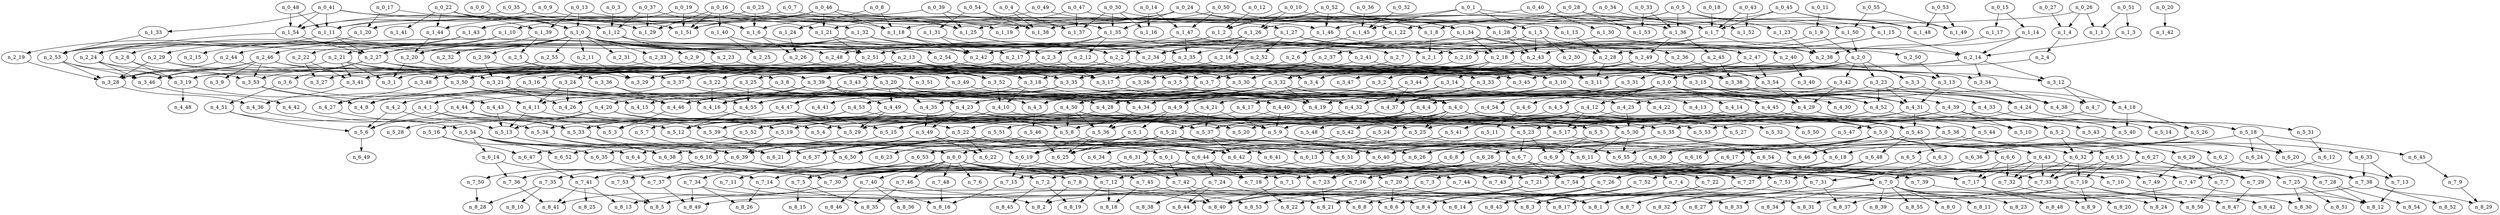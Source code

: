 /* Created by layeredDag.awk: name = g_0500_09_20, edge_probability = 0.037500, seed = 1 */

digraph g_0500_09_20 {
  n_0_0 -> n_1_0;
  n_0_13 -> n_1_0;
  n_0_17 -> n_1_0;
  n_0_26 -> n_1_1;
  n_0_51 -> n_1_1;
  n_0_10 -> n_1_2;
  n_0_12 -> n_1_2;
  n_0_52 -> n_1_2;
  n_0_51 -> n_1_3;
  n_0_26 -> n_1_4;
  n_0_27 -> n_1_4;
  n_0_1 -> n_1_5;
  n_0_25 -> n_1_6;
  n_0_37 -> n_1_6;
  n_0_49 -> n_1_6;
  n_0_1 -> n_1_7;
  n_0_18 -> n_1_7;
  n_0_43 -> n_1_7;
  n_0_45 -> n_1_7;
  n_0_52 -> n_1_7;
  n_0_24 -> n_1_8;
  n_0_34 -> n_1_8;
  n_0_47 -> n_1_8;
  n_0_11 -> n_1_9;
  n_0_19 -> n_1_10;
  n_0_7 -> n_1_11;
  n_0_9 -> n_1_11;
  n_0_41 -> n_1_11;
  n_0_48 -> n_1_11;
  n_0_3 -> n_1_12;
  n_0_37 -> n_1_12;
  n_0_41 -> n_1_12;
  n_0_22 -> n_1_13;
  n_0_15 -> n_1_14;
  n_0_52 -> n_1_15;
  n_0_14 -> n_1_16;
  n_0_30 -> n_1_16;
  n_0_15 -> n_1_17;
  n_0_8 -> n_1_18;
  n_0_13 -> n_1_18;
  n_0_28 -> n_1_18;
  n_0_46 -> n_1_18;
  n_0_16 -> n_1_19;
  n_0_52 -> n_1_19;
  n_0_17 -> n_1_20;
  n_0_26 -> n_1_20;
  n_0_35 -> n_1_21;
  n_0_46 -> n_1_21;
  n_0_50 -> n_1_21;
  n_0_5 -> n_1_22;
  n_0_49 -> n_1_22;
  n_0_5 -> n_1_23;
  n_0_8 -> n_1_24;
  n_0_19 -> n_1_25;
  n_0_39 -> n_1_25;
  n_0_46 -> n_1_25;
  n_0_47 -> n_1_25;
  n_0_10 -> n_1_26;
  n_0_40 -> n_1_26;
  n_0_7 -> n_1_27;
  n_0_5 -> n_1_28;
  n_0_50 -> n_1_28;
  n_0_16 -> n_1_29;
  n_0_22 -> n_1_29;
  n_0_37 -> n_1_29;
  n_0_40 -> n_1_30;
  n_0_54 -> n_1_31;
  n_0_9 -> n_1_32;
  n_0_41 -> n_1_33;
  n_0_10 -> n_1_34;
  n_0_24 -> n_1_34;
  n_0_30 -> n_1_34;
  n_0_24 -> n_1_35;
  n_0_30 -> n_1_35;
  n_0_39 -> n_1_35;
  n_0_5 -> n_1_36;
  n_0_25 -> n_1_36;
  n_0_33 -> n_1_36;
  n_0_4 -> n_1_37;
  n_0_30 -> n_1_37;
  n_0_47 -> n_1_37;
  n_0_54 -> n_1_37;
  n_0_1 -> n_1_38;
  n_0_4 -> n_1_38;
  n_0_16 -> n_1_38;
  n_0_54 -> n_1_38;
  n_0_13 -> n_1_39;
  n_0_22 -> n_1_39;
  n_0_16 -> n_1_40;
  n_0_22 -> n_1_41;
  n_0_20 -> n_1_42;
  n_0_24 -> n_1_43;
  n_0_39 -> n_1_43;
  n_0_22 -> n_1_44;
  n_0_46 -> n_1_44;
  n_0_1 -> n_1_45;
  n_0_32 -> n_1_45;
  n_0_36 -> n_1_45;
  n_0_41 -> n_1_46;
  n_0_45 -> n_1_46;
  n_0_52 -> n_1_46;
  n_0_14 -> n_1_47;
  n_0_50 -> n_1_47;
  n_0_5 -> n_1_48;
  n_0_28 -> n_1_48;
  n_0_45 -> n_1_48;
  n_0_53 -> n_1_48;
  n_0_45 -> n_1_49;
  n_0_53 -> n_1_49;
  n_0_55 -> n_1_49;
  n_0_24 -> n_1_50;
  n_0_55 -> n_1_50;
  n_0_16 -> n_1_51;
  n_0_19 -> n_1_51;
  n_0_24 -> n_1_51;
  n_0_35 -> n_1_51;
  n_0_46 -> n_1_51;
  n_0_34 -> n_1_52;
  n_0_43 -> n_1_52;
  n_0_28 -> n_1_53;
  n_0_33 -> n_1_53;
  n_0_40 -> n_1_53;
  n_0_25 -> n_1_54;
  n_0_35 -> n_1_54;
  n_0_41 -> n_1_54;
  n_0_48 -> n_1_54;
  n_1_9 -> n_2_0;
  n_1_50 -> n_2_0;
  n_1_5 -> n_2_1;
  n_1_8 -> n_2_1;
  n_1_47 -> n_2_1;
  n_1_6 -> n_2_2;
  n_1_18 -> n_2_2;
  n_1_28 -> n_2_2;
  n_1_31 -> n_2_2;
  n_1_34 -> n_2_2;
  n_1_21 -> n_2_3;
  n_1_32 -> n_2_3;
  n_1_45 -> n_2_3;
  n_1_4 -> n_2_4;
  n_1_39 -> n_2_5;
  n_1_22 -> n_2_6;
  n_1_30 -> n_2_6;
  n_1_0 -> n_2_7;
  n_1_0 -> n_2_8;
  n_1_12 -> n_2_9;
  n_1_27 -> n_2_10;
  n_1_36 -> n_2_10;
  n_1_0 -> n_2_11;
  n_1_35 -> n_2_12;
  n_1_0 -> n_2_13;
  n_1_3 -> n_2_14;
  n_1_14 -> n_2_14;
  n_1_15 -> n_2_14;
  n_1_34 -> n_2_14;
  n_1_0 -> n_2_15;
  n_1_26 -> n_2_16;
  n_1_46 -> n_2_16;
  n_1_21 -> n_2_17;
  n_1_35 -> n_2_17;
  n_1_7 -> n_2_18;
  n_1_15 -> n_2_18;
  n_1_32 -> n_2_18;
  n_1_34 -> n_2_18;
  n_1_43 -> n_2_19;
  n_1_32 -> n_2_20;
  n_1_39 -> n_2_20;
  n_1_44 -> n_2_20;
  n_1_0 -> n_2_21;
  n_1_43 -> n_2_22;
  n_1_0 -> n_2_23;
  n_1_2 -> n_2_24;
  n_1_11 -> n_2_24;
  n_1_54 -> n_2_24;
  n_1_40 -> n_2_25;
  n_1_6 -> n_2_26;
  n_1_24 -> n_2_26;
  n_1_7 -> n_2_27;
  n_1_10 -> n_2_27;
  n_1_11 -> n_2_27;
  n_1_54 -> n_2_27;
  n_1_13 -> n_2_28;
  n_1_17 -> n_2_28;
  n_1_34 -> n_2_28;
  n_1_43 -> n_2_29;
  n_1_5 -> n_2_30;
  n_1_0 -> n_2_31;
  n_1_0 -> n_2_32;
  n_1_0 -> n_2_33;
  n_1_25 -> n_2_34;
  n_1_26 -> n_2_34;
  n_1_28 -> n_2_34;
  n_1_32 -> n_2_34;
  n_1_9 -> n_2_35;
  n_1_25 -> n_2_35;
  n_1_47 -> n_2_35;
  n_1_5 -> n_2_36;
  n_1_50 -> n_2_37;
  n_1_7 -> n_2_38;
  n_1_12 -> n_2_38;
  n_1_14 -> n_2_38;
  n_1_23 -> n_2_38;
  n_1_0 -> n_2_39;
  n_1_30 -> n_2_40;
  n_1_0 -> n_2_41;
  n_1_0 -> n_2_42;
  n_1_18 -> n_2_42;
  n_1_31 -> n_2_42;
  n_1_47 -> n_2_42;
  n_1_5 -> n_2_43;
  n_1_15 -> n_2_43;
  n_1_28 -> n_2_43;
  n_1_35 -> n_2_43;
  n_1_26 -> n_2_44;
  n_1_36 -> n_2_45;
  n_1_10 -> n_2_46;
  n_1_2 -> n_2_47;
  n_1_46 -> n_2_47;
  n_1_35 -> n_2_48;
  n_1_40 -> n_2_48;
  n_1_28 -> n_2_49;
  n_1_36 -> n_2_49;
  n_1_27 -> n_2_50;
  n_1_2 -> n_2_51;
  n_1_11 -> n_2_51;
  n_1_21 -> n_2_51;
  n_1_27 -> n_2_52;
  n_1_20 -> n_2_53;
  n_1_27 -> n_2_53;
  n_1_32 -> n_2_53;
  n_1_33 -> n_2_53;
  n_1_0 -> n_2_54;
  n_1_0 -> n_2_55;
  n_2_4 -> n_3_0;
  n_2_14 -> n_3_0;
  n_2_20 -> n_3_1;
  n_2_21 -> n_3_1;
  n_2_28 -> n_3_1;
  n_2_0 -> n_3_2;
  n_2_0 -> n_3_3;
  n_2_17 -> n_3_4;
  n_2_40 -> n_3_4;
  n_2_27 -> n_3_5;
  n_2_28 -> n_3_5;
  n_2_27 -> n_3_6;
  n_2_36 -> n_3_7;
  n_2_37 -> n_3_7;
  n_2_54 -> n_3_7;
  n_2_39 -> n_3_8;
  n_2_46 -> n_3_9;
  n_2_26 -> n_3_10;
  n_2_35 -> n_3_10;
  n_2_41 -> n_3_10;
  n_2_0 -> n_3_11;
  n_2_28 -> n_3_11;
  n_2_43 -> n_3_11;
  n_2_54 -> n_3_11;
  n_2_14 -> n_3_12;
  n_2_38 -> n_3_12;
  n_2_2 -> n_3_13;
  n_2_6 -> n_3_13;
  n_2_16 -> n_3_13;
  n_2_50 -> n_3_13;
  n_2_18 -> n_3_14;
  n_2_12 -> n_3_15;
  n_2_18 -> n_3_15;
  n_2_27 -> n_3_15;
  n_2_16 -> n_3_16;
  n_2_3 -> n_3_17;
  n_2_21 -> n_3_17;
  n_2_28 -> n_3_17;
  n_2_5 -> n_3_18;
  n_2_52 -> n_3_18;
  n_2_8 -> n_3_19;
  n_2_14 -> n_3_19;
  n_2_24 -> n_3_19;
  n_2_28 -> n_3_19;
  n_2_53 -> n_3_19;
  n_2_20 -> n_3_20;
  n_2_6 -> n_3_21;
  n_2_13 -> n_3_21;
  n_2_39 -> n_3_21;
  n_2_44 -> n_3_21;
  n_2_49 -> n_3_21;
  n_2_2 -> n_3_22;
  n_2_51 -> n_3_22;
  n_2_0 -> n_3_23;
  n_2_18 -> n_3_24;
  n_2_34 -> n_3_25;
  n_2_28 -> n_3_26;
  n_2_41 -> n_3_26;
  n_2_22 -> n_3_27;
  n_2_55 -> n_3_27;
  n_2_19 -> n_3_28;
  n_2_26 -> n_3_28;
  n_2_29 -> n_3_28;
  n_2_44 -> n_3_28;
  n_2_46 -> n_3_28;
  n_2_53 -> n_3_28;
  n_2_0 -> n_3_29;
  n_2_11 -> n_3_29;
  n_2_17 -> n_3_29;
  n_2_21 -> n_3_29;
  n_2_42 -> n_3_29;
  n_2_46 -> n_3_29;
  n_2_7 -> n_3_30;
  n_2_42 -> n_3_30;
  n_2_45 -> n_3_30;
  n_2_55 -> n_3_30;
  n_2_47 -> n_3_31;
  n_2_1 -> n_3_32;
  n_2_10 -> n_3_32;
  n_2_18 -> n_3_32;
  n_2_45 -> n_3_32;
  n_2_46 -> n_3_33;
  n_2_49 -> n_3_33;
  n_2_13 -> n_3_34;
  n_2_14 -> n_3_34;
  n_2_13 -> n_3_35;
  n_2_18 -> n_3_35;
  n_2_24 -> n_3_35;
  n_2_37 -> n_3_35;
  n_2_43 -> n_3_35;
  n_2_5 -> n_3_36;
  n_2_3 -> n_3_37;
  n_2_27 -> n_3_37;
  n_2_34 -> n_3_38;
  n_2_45 -> n_3_38;
  n_2_49 -> n_3_38;
  n_2_2 -> n_3_39;
  n_2_31 -> n_3_39;
  n_2_35 -> n_3_39;
  n_2_38 -> n_3_39;
  n_2_40 -> n_3_40;
  n_2_18 -> n_3_41;
  n_2_21 -> n_3_41;
  n_2_22 -> n_3_41;
  n_2_33 -> n_3_41;
  n_2_0 -> n_3_42;
  n_2_16 -> n_3_43;
  n_2_0 -> n_3_44;
  n_2_29 -> n_3_45;
  n_2_33 -> n_3_45;
  n_2_47 -> n_3_45;
  n_2_21 -> n_3_46;
  n_2_24 -> n_3_46;
  n_2_46 -> n_3_46;
  n_2_53 -> n_3_46;
  n_2_49 -> n_3_47;
  n_2_9 -> n_3_48;
  n_2_48 -> n_3_48;
  n_2_23 -> n_3_49;
  n_2_12 -> n_3_50;
  n_2_13 -> n_3_50;
  n_2_23 -> n_3_50;
  n_2_29 -> n_3_50;
  n_2_9 -> n_3_51;
  n_2_13 -> n_3_52;
  n_2_23 -> n_3_52;
  n_2_48 -> n_3_52;
  n_2_51 -> n_3_52;
  n_2_8 -> n_3_53;
  n_2_27 -> n_3_53;
  n_2_46 -> n_3_53;
  n_2_28 -> n_3_54;
  n_2_36 -> n_3_54;
  n_2_47 -> n_3_54;
  n_3_2 -> n_4_0;
  n_3_18 -> n_4_0;
  n_3_32 -> n_4_0;
  n_3_35 -> n_4_0;
  n_3_37 -> n_4_1;
  n_3_25 -> n_4_2;
  n_3_39 -> n_4_2;
  n_3_10 -> n_4_3;
  n_3_22 -> n_4_3;
  n_3_32 -> n_4_3;
  n_3_3 -> n_4_4;
  n_3_0 -> n_4_5;
  n_3_0 -> n_4_6;
  n_3_12 -> n_4_7;
  n_3_13 -> n_4_7;
  n_3_49 -> n_4_8;
  n_3_50 -> n_4_8;
  n_3_53 -> n_4_8;
  n_3_0 -> n_4_9;
  n_3_4 -> n_4_9;
  n_3_31 -> n_4_9;
  n_3_18 -> n_4_10;
  n_3_52 -> n_4_10;
  n_3_6 -> n_4_11;
  n_3_24 -> n_4_11;
  n_3_26 -> n_4_11;
  n_3_0 -> n_4_12;
  n_3_32 -> n_4_13;
  n_3_0 -> n_4_14;
  n_3_21 -> n_4_15;
  n_3_39 -> n_4_15;
  n_3_5 -> n_4_16;
  n_3_22 -> n_4_16;
  n_3_36 -> n_4_16;
  n_3_39 -> n_4_16;
  n_3_43 -> n_4_16;
  n_3_23 -> n_4_17;
  n_3_12 -> n_4_18;
  n_3_15 -> n_4_18;
  n_3_8 -> n_4_19;
  n_3_32 -> n_4_19;
  n_3_39 -> n_4_19;
  n_3_50 -> n_4_19;
  n_3_52 -> n_4_19;
  n_3_54 -> n_4_19;
  n_3_8 -> n_4_20;
  n_3_0 -> n_4_21;
  n_3_7 -> n_4_22;
  n_3_30 -> n_4_23;
  n_3_37 -> n_4_23;
  n_3_3 -> n_4_24;
  n_3_23 -> n_4_24;
  n_3_49 -> n_4_24;
  n_3_42 -> n_4_25;
  n_3_43 -> n_4_25;
  n_3_21 -> n_4_26;
  n_3_24 -> n_4_26;
  n_3_30 -> n_4_26;
  n_3_16 -> n_4_27;
  n_3_48 -> n_4_27;
  n_3_16 -> n_4_28;
  n_3_44 -> n_4_28;
  n_3_10 -> n_4_29;
  n_3_14 -> n_4_29;
  n_3_35 -> n_4_29;
  n_3_42 -> n_4_29;
  n_3_54 -> n_4_29;
  n_3_0 -> n_4_30;
  n_3_0 -> n_4_31;
  n_3_13 -> n_4_31;
  n_3_20 -> n_4_31;
  n_3_23 -> n_4_31;
  n_3_38 -> n_4_31;
  n_3_14 -> n_4_32;
  n_3_17 -> n_4_32;
  n_3_20 -> n_4_32;
  n_3_33 -> n_4_32;
  n_3_15 -> n_4_33;
  n_3_14 -> n_4_34;
  n_3_25 -> n_4_34;
  n_3_20 -> n_4_35;
  n_3_35 -> n_4_35;
  n_3_28 -> n_4_36;
  n_3_41 -> n_4_36;
  n_3_10 -> n_4_37;
  n_3_31 -> n_4_37;
  n_3_33 -> n_4_37;
  n_3_44 -> n_4_37;
  n_3_45 -> n_4_37;
  n_3_5 -> n_4_38;
  n_3_10 -> n_4_38;
  n_3_34 -> n_4_38;
  n_3_0 -> n_4_39;
  n_3_25 -> n_4_40;
  n_3_7 -> n_4_41;
  n_3_46 -> n_4_42;
  n_3_19 -> n_4_43;
  n_3_35 -> n_4_44;
  n_3_15 -> n_4_45;
  n_3_32 -> n_4_45;
  n_3_2 -> n_4_46;
  n_3_20 -> n_4_46;
  n_3_32 -> n_4_46;
  n_3_36 -> n_4_46;
  n_3_50 -> n_4_46;
  n_3_53 -> n_4_46;
  n_3_18 -> n_4_47;
  n_3_43 -> n_4_47;
  n_3_19 -> n_4_48;
  n_3_20 -> n_4_49;
  n_3_39 -> n_4_49;
  n_3_30 -> n_4_50;
  n_3_44 -> n_4_50;
  n_3_6 -> n_4_51;
  n_3_15 -> n_4_52;
  n_3_23 -> n_4_52;
  n_3_30 -> n_4_52;
  n_3_7 -> n_4_53;
  n_3_32 -> n_4_53;
  n_3_31 -> n_4_54;
  n_3_0 -> n_4_55;
  n_3_24 -> n_4_55;
  n_3_25 -> n_4_55;
  n_3_32 -> n_4_55;
  n_3_52 -> n_4_55;
  n_4_5 -> n_5_0;
  n_4_22 -> n_5_0;
  n_4_28 -> n_5_0;
  n_4_40 -> n_5_0;
  n_4_54 -> n_5_0;
  n_4_9 -> n_5_1;
  n_4_14 -> n_5_2;
  n_4_45 -> n_5_2;
  n_4_42 -> n_5_3;
  n_4_46 -> n_5_3;
  n_4_53 -> n_5_3;
  n_4_20 -> n_5_4;
  n_4_31 -> n_5_4;
  n_4_19 -> n_5_5;
  n_4_50 -> n_5_5;
  n_4_1 -> n_5_6;
  n_4_2 -> n_5_6;
  n_4_44 -> n_5_6;
  n_4_51 -> n_5_6;
  n_4_53 -> n_5_7;
  n_4_4 -> n_5_8;
  n_4_5 -> n_5_8;
  n_4_43 -> n_5_8;
  n_4_47 -> n_5_8;
  n_4_50 -> n_5_8;
  n_4_11 -> n_5_9;
  n_4_21 -> n_5_9;
  n_4_33 -> n_5_9;
  n_4_40 -> n_5_9;
  n_4_9 -> n_5_10;
  n_4_39 -> n_5_10;
  n_4_6 -> n_5_11;
  n_4_17 -> n_5_12;
  n_4_27 -> n_5_12;
  n_4_50 -> n_5_12;
  n_4_55 -> n_5_12;
  n_4_2 -> n_5_13;
  n_4_11 -> n_5_13;
  n_4_20 -> n_5_13;
  n_4_43 -> n_5_13;
  n_4_39 -> n_5_14;
  n_4_10 -> n_5_15;
  n_4_14 -> n_5_15;
  n_4_37 -> n_5_15;
  n_4_47 -> n_5_15;
  n_4_50 -> n_5_16;
  n_4_10 -> n_5_17;
  n_4_12 -> n_5_17;
  n_4_23 -> n_5_17;
  n_4_52 -> n_5_17;
  n_4_24 -> n_5_18;
  n_4_33 -> n_5_18;
  n_4_21 -> n_5_19;
  n_4_29 -> n_5_19;
  n_4_43 -> n_5_19;
  n_4_50 -> n_5_20;
  n_4_54 -> n_5_20;
  n_4_32 -> n_5_21;
  n_4_40 -> n_5_21;
  n_4_1 -> n_5_22;
  n_4_9 -> n_5_22;
  n_4_25 -> n_5_23;
  n_4_53 -> n_5_23;
  n_4_0 -> n_5_24;
  n_4_0 -> n_5_25;
  n_4_20 -> n_5_25;
  n_4_52 -> n_5_25;
  n_4_18 -> n_5_26;
  n_4_39 -> n_5_26;
  n_4_0 -> n_5_27;
  n_4_20 -> n_5_28;
  n_4_4 -> n_5_29;
  n_4_15 -> n_5_29;
  n_4_16 -> n_5_29;
  n_4_39 -> n_5_29;
  n_4_49 -> n_5_29;
  n_4_7 -> n_5_30;
  n_4_9 -> n_5_30;
  n_4_25 -> n_5_30;
  n_4_49 -> n_5_30;
  n_4_38 -> n_5_31;
  n_4_0 -> n_5_32;
  n_4_36 -> n_5_33;
  n_4_44 -> n_5_33;
  n_4_53 -> n_5_33;
  n_4_55 -> n_5_33;
  n_4_1 -> n_5_34;
  n_4_47 -> n_5_34;
  n_4_17 -> n_5_35;
  n_4_31 -> n_5_35;
  n_4_32 -> n_5_35;
  n_4_34 -> n_5_36;
  n_4_45 -> n_5_36;
  n_4_50 -> n_5_36;
  n_4_0 -> n_5_37;
  n_4_12 -> n_5_37;
  n_4_21 -> n_5_37;
  n_4_23 -> n_5_37;
  n_4_44 -> n_5_37;
  n_4_0 -> n_5_38;
  n_4_26 -> n_5_39;
  n_4_49 -> n_5_39;
  n_4_50 -> n_5_39;
  n_4_18 -> n_5_40;
  n_4_31 -> n_5_40;
  n_4_52 -> n_5_40;
  n_4_12 -> n_5_41;
  n_4_0 -> n_5_42;
  n_4_29 -> n_5_43;
  n_4_29 -> n_5_44;
  n_4_12 -> n_5_45;
  n_4_13 -> n_5_45;
  n_4_31 -> n_5_45;
  n_4_37 -> n_5_45;
  n_4_50 -> n_5_45;
  n_4_3 -> n_5_46;
  n_4_24 -> n_5_47;
  n_4_4 -> n_5_48;
  n_4_23 -> n_5_49;
  n_4_35 -> n_5_49;
  n_4_54 -> n_5_50;
  n_4_54 -> n_5_51;
  n_4_9 -> n_5_52;
  n_4_19 -> n_5_52;
  n_4_23 -> n_5_52;
  n_4_28 -> n_5_52;
  n_4_19 -> n_5_53;
  n_4_39 -> n_5_53;
  n_4_51 -> n_5_54;
  n_5_0 -> n_6_0;
  n_5_3 -> n_6_0;
  n_5_54 -> n_6_1;
  n_5_2 -> n_6_2;
  n_5_45 -> n_6_3;
  n_5_1 -> n_6_4;
  n_5_16 -> n_6_4;
  n_5_26 -> n_6_5;
  n_5_0 -> n_6_6;
  n_5_1 -> n_6_7;
  n_5_23 -> n_6_7;
  n_5_38 -> n_6_8;
  n_5_5 -> n_6_9;
  n_5_23 -> n_6_9;
  n_5_23 -> n_6_10;
  n_5_54 -> n_6_10;
  n_5_9 -> n_6_11;
  n_5_30 -> n_6_11;
  n_5_31 -> n_6_12;
  n_5_19 -> n_6_13;
  n_5_41 -> n_6_13;
  n_5_54 -> n_6_14;
  n_5_0 -> n_6_15;
  n_5_0 -> n_6_16;
  n_5_0 -> n_6_17;
  n_5_32 -> n_6_18;
  n_5_40 -> n_6_18;
  n_5_36 -> n_6_19;
  n_5_39 -> n_6_19;
  n_5_45 -> n_6_19;
  n_5_18 -> n_6_20;
  n_5_38 -> n_6_20;
  n_5_43 -> n_6_20;
  n_5_12 -> n_6_21;
  n_5_34 -> n_6_21;
  n_5_35 -> n_6_21;
  n_5_49 -> n_6_21;
  n_5_22 -> n_6_22;
  n_5_49 -> n_6_22;
  n_5_8 -> n_6_23;
  n_5_46 -> n_6_23;
  n_5_18 -> n_6_24;
  n_5_1 -> n_6_25;
  n_5_17 -> n_6_25;
  n_5_21 -> n_6_25;
  n_5_36 -> n_6_25;
  n_5_46 -> n_6_25;
  n_5_5 -> n_6_26;
  n_5_47 -> n_6_26;
  n_5_48 -> n_6_26;
  n_5_0 -> n_6_27;
  n_5_0 -> n_6_28;
  n_5_0 -> n_6_29;
  n_5_0 -> n_6_30;
  n_5_9 -> n_6_31;
  n_5_2 -> n_6_32;
  n_5_17 -> n_6_32;
  n_5_26 -> n_6_32;
  n_5_35 -> n_6_33;
  n_5_9 -> n_6_34;
  n_5_19 -> n_6_35;
  n_5_54 -> n_6_35;
  n_5_18 -> n_6_36;
  n_5_22 -> n_6_37;
  n_5_39 -> n_6_37;
  n_5_49 -> n_6_37;
  n_5_51 -> n_6_37;
  n_5_29 -> n_6_38;
  n_5_33 -> n_6_38;
  n_5_34 -> n_6_38;
  n_5_7 -> n_6_39;
  n_5_13 -> n_6_39;
  n_5_15 -> n_6_39;
  n_5_19 -> n_6_39;
  n_5_22 -> n_6_39;
  n_5_9 -> n_6_40;
  n_5_11 -> n_6_40;
  n_5_22 -> n_6_40;
  n_5_35 -> n_6_40;
  n_5_37 -> n_6_40;
  n_5_21 -> n_6_41;
  n_5_8 -> n_6_42;
  n_5_17 -> n_6_42;
  n_5_37 -> n_6_42;
  n_5_51 -> n_6_42;
  n_5_54 -> n_6_42;
  n_5_0 -> n_6_43;
  n_5_22 -> n_6_44;
  n_5_24 -> n_6_44;
  n_5_25 -> n_6_44;
  n_5_18 -> n_6_45;
  n_5_0 -> n_6_46;
  n_5_2 -> n_6_46;
  n_5_25 -> n_6_46;
  n_5_44 -> n_6_46;
  n_5_16 -> n_6_47;
  n_5_21 -> n_6_47;
  n_5_45 -> n_6_48;
  n_5_6 -> n_6_49;
  n_5_22 -> n_6_50;
  n_5_33 -> n_6_50;
  n_5_42 -> n_6_50;
  n_5_51 -> n_6_50;
  n_5_30 -> n_6_51;
  n_5_49 -> n_6_51;
  n_5_52 -> n_6_52;
  n_5_54 -> n_6_52;
  n_5_0 -> n_6_53;
  n_5_35 -> n_6_54;
  n_5_21 -> n_6_55;
  n_5_27 -> n_6_55;
  n_5_30 -> n_6_55;
  n_5_42 -> n_6_55;
  n_6_6 -> n_7_0;
  n_6_7 -> n_7_0;
  n_6_39 -> n_7_0;
  n_6_8 -> n_7_1;
  n_6_31 -> n_7_1;
  n_6_28 -> n_7_2;
  n_6_38 -> n_7_2;
  n_6_30 -> n_7_3;
  n_6_0 -> n_7_4;
  n_6_0 -> n_7_5;
  n_6_22 -> n_7_5;
  n_6_31 -> n_7_5;
  n_6_0 -> n_7_6;
  n_6_43 -> n_7_7;
  n_6_0 -> n_7_8;
  n_6_45 -> n_7_9;
  n_6_0 -> n_7_10;
  n_6_37 -> n_7_11;
  n_6_9 -> n_7_12;
  n_6_26 -> n_7_12;
  n_6_39 -> n_7_12;
  n_6_50 -> n_7_12;
  n_6_20 -> n_7_13;
  n_6_33 -> n_7_13;
  n_6_35 -> n_7_14;
  n_6_53 -> n_7_14;
  n_6_13 -> n_7_15;
  n_6_19 -> n_7_15;
  n_6_28 -> n_7_16;
  n_6_48 -> n_7_16;
  n_6_6 -> n_7_17;
  n_6_22 -> n_7_17;
  n_6_43 -> n_7_17;
  n_6_55 -> n_7_17;
  n_6_8 -> n_7_18;
  n_6_38 -> n_7_18;
  n_6_44 -> n_7_18;
  n_6_15 -> n_7_19;
  n_6_32 -> n_7_19;
  n_6_7 -> n_7_20;
  n_6_41 -> n_7_20;
  n_6_24 -> n_7_21;
  n_6_40 -> n_7_21;
  n_6_42 -> n_7_21;
  n_6_54 -> n_7_21;
  n_6_9 -> n_7_22;
  n_6_28 -> n_7_22;
  n_6_8 -> n_7_23;
  n_6_10 -> n_7_23;
  n_6_19 -> n_7_23;
  n_6_40 -> n_7_23;
  n_6_54 -> n_7_23;
  n_6_44 -> n_7_24;
  n_6_29 -> n_7_25;
  n_6_5 -> n_7_26;
  n_6_17 -> n_7_26;
  n_6_1 -> n_7_27;
  n_6_11 -> n_7_27;
  n_6_18 -> n_7_27;
  n_6_48 -> n_7_27;
  n_6_27 -> n_7_28;
  n_6_27 -> n_7_29;
  n_6_29 -> n_7_29;
  n_6_54 -> n_7_29;
  n_6_1 -> n_7_30;
  n_6_4 -> n_7_30;
  n_6_25 -> n_7_30;
  n_6_27 -> n_7_30;
  n_6_44 -> n_7_30;
  n_6_3 -> n_7_31;
  n_6_9 -> n_7_31;
  n_6_30 -> n_7_31;
  n_6_36 -> n_7_31;
  n_6_6 -> n_7_32;
  n_6_32 -> n_7_32;
  n_6_43 -> n_7_32;
  n_6_13 -> n_7_33;
  n_6_15 -> n_7_33;
  n_6_27 -> n_7_33;
  n_6_32 -> n_7_33;
  n_6_43 -> n_7_33;
  n_6_50 -> n_7_34;
  n_6_0 -> n_7_35;
  n_6_14 -> n_7_36;
  n_6_39 -> n_7_36;
  n_6_14 -> n_7_37;
  n_6_17 -> n_7_37;
  n_6_50 -> n_7_37;
  n_6_17 -> n_7_38;
  n_6_24 -> n_7_38;
  n_6_33 -> n_7_38;
  n_6_9 -> n_7_39;
  n_6_53 -> n_7_39;
  n_6_0 -> n_7_40;
  n_6_47 -> n_7_41;
  n_6_53 -> n_7_41;
  n_6_1 -> n_7_42;
  n_6_34 -> n_7_42;
  n_6_5 -> n_7_43;
  n_6_16 -> n_7_43;
  n_6_25 -> n_7_43;
  n_6_31 -> n_7_43;
  n_6_44 -> n_7_43;
  n_6_0 -> n_7_44;
  n_6_0 -> n_7_45;
  n_6_0 -> n_7_46;
  n_6_5 -> n_7_47;
  n_6_12 -> n_7_47;
  n_6_54 -> n_7_47;
  n_6_0 -> n_7_48;
  n_6_1 -> n_7_49;
  n_6_29 -> n_7_49;
  n_6_10 -> n_7_50;
  n_6_26 -> n_7_51;
  n_6_48 -> n_7_51;
  n_6_54 -> n_7_52;
  n_6_0 -> n_7_53;
  n_6_7 -> n_7_54;
  n_6_18 -> n_7_54;
  n_6_43 -> n_7_54;
  n_6_44 -> n_7_54;
  n_7_0 -> n_8_0;
  n_7_20 -> n_8_1;
  n_7_31 -> n_8_1;
  n_7_33 -> n_8_1;
  n_7_43 -> n_8_1;
  n_7_8 -> n_8_2;
  n_7_40 -> n_8_2;
  n_7_54 -> n_8_2;
  n_7_19 -> n_8_3;
  n_7_22 -> n_8_3;
  n_7_34 -> n_8_3;
  n_7_52 -> n_8_3;
  n_7_4 -> n_8_4;
  n_7_21 -> n_8_4;
  n_7_46 -> n_8_4;
  n_7_35 -> n_8_5;
  n_7_38 -> n_8_5;
  n_7_53 -> n_8_5;
  n_7_20 -> n_8_6;
  n_7_42 -> n_8_6;
  n_7_52 -> n_8_6;
  n_7_27 -> n_8_7;
  n_7_31 -> n_8_7;
  n_7_45 -> n_8_8;
  n_7_52 -> n_8_8;
  n_7_0 -> n_8_9;
  n_7_19 -> n_8_9;
  n_7_35 -> n_8_10;
  n_7_0 -> n_8_11;
  n_7_13 -> n_8_12;
  n_7_25 -> n_8_12;
  n_7_28 -> n_8_12;
  n_7_47 -> n_8_12;
  n_7_30 -> n_8_13;
  n_7_41 -> n_8_13;
  n_7_22 -> n_8_14;
  n_7_24 -> n_8_14;
  n_7_5 -> n_8_15;
  n_7_11 -> n_8_16;
  n_7_15 -> n_8_16;
  n_7_48 -> n_8_16;
  n_7_31 -> n_8_17;
  n_7_44 -> n_8_17;
  n_7_12 -> n_8_18;
  n_7_45 -> n_8_18;
  n_7_2 -> n_8_19;
  n_7_12 -> n_8_19;
  n_7_33 -> n_8_20;
  n_7_12 -> n_8_21;
  n_7_23 -> n_8_21;
  n_7_26 -> n_8_21;
  n_7_44 -> n_8_21;
  n_7_3 -> n_8_22;
  n_7_18 -> n_8_22;
  n_7_0 -> n_8_23;
  n_7_32 -> n_8_24;
  n_7_49 -> n_8_24;
  n_7_41 -> n_8_25;
  n_7_14 -> n_8_26;
  n_7_34 -> n_8_26;
  n_7_0 -> n_8_27;
  n_7_35 -> n_8_28;
  n_7_50 -> n_8_28;
  n_7_9 -> n_8_29;
  n_7_38 -> n_8_29;
  n_7_10 -> n_8_30;
  n_7_25 -> n_8_30;
  n_7_4 -> n_8_31;
  n_7_47 -> n_8_31;
  n_7_31 -> n_8_32;
  n_7_51 -> n_8_32;
  n_7_19 -> n_8_33;
  n_7_54 -> n_8_33;
  n_7_0 -> n_8_34;
  n_7_5 -> n_8_35;
  n_7_46 -> n_8_35;
  n_7_40 -> n_8_36;
  n_7_31 -> n_8_37;
  n_7_47 -> n_8_37;
  n_7_24 -> n_8_38;
  n_7_0 -> n_8_39;
  n_7_1 -> n_8_40;
  n_7_14 -> n_8_40;
  n_7_16 -> n_8_40;
  n_7_20 -> n_8_40;
  n_7_26 -> n_8_40;
  n_7_42 -> n_8_40;
  n_7_30 -> n_8_41;
  n_7_36 -> n_8_41;
  n_7_41 -> n_8_41;
  n_7_19 -> n_8_42;
  n_7_22 -> n_8_43;
  n_7_26 -> n_8_43;
  n_7_16 -> n_8_44;
  n_7_24 -> n_8_44;
  n_7_2 -> n_8_45;
  n_7_40 -> n_8_46;
  n_7_17 -> n_8_47;
  n_7_29 -> n_8_47;
  n_7_17 -> n_8_48;
  n_7_34 -> n_8_49;
  n_7_37 -> n_8_49;
  n_7_42 -> n_8_49;
  n_7_7 -> n_8_50;
  n_7_19 -> n_8_50;
  n_7_39 -> n_8_50;
  n_7_25 -> n_8_51;
  n_7_38 -> n_8_52;
  n_7_8 -> n_8_53;
  n_7_21 -> n_8_53;
  n_7_28 -> n_8_54;
  n_7_0 -> n_8_55;
}

/*  [Last modified: 2009 05 08 at 17:11:25 GMT] */
